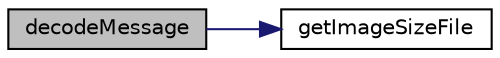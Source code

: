 digraph "decodeMessage"
{
  edge [fontname="Helvetica",fontsize="10",labelfontname="Helvetica",labelfontsize="10"];
  node [fontname="Helvetica",fontsize="10",shape=record];
  rankdir="LR";
  Node17 [label="decodeMessage",height=0.2,width=0.4,color="black", fillcolor="grey75", style="filled", fontcolor="black"];
  Node17 -> Node18 [color="midnightblue",fontsize="10",style="solid",fontname="Helvetica"];
  Node18 [label="getImageSizeFile",height=0.2,width=0.4,color="black", fillcolor="white", style="filled",URL="$main_8cpp.html#aed1744b82ed95fcbc1ce1fbcb3063c8b"];
}
